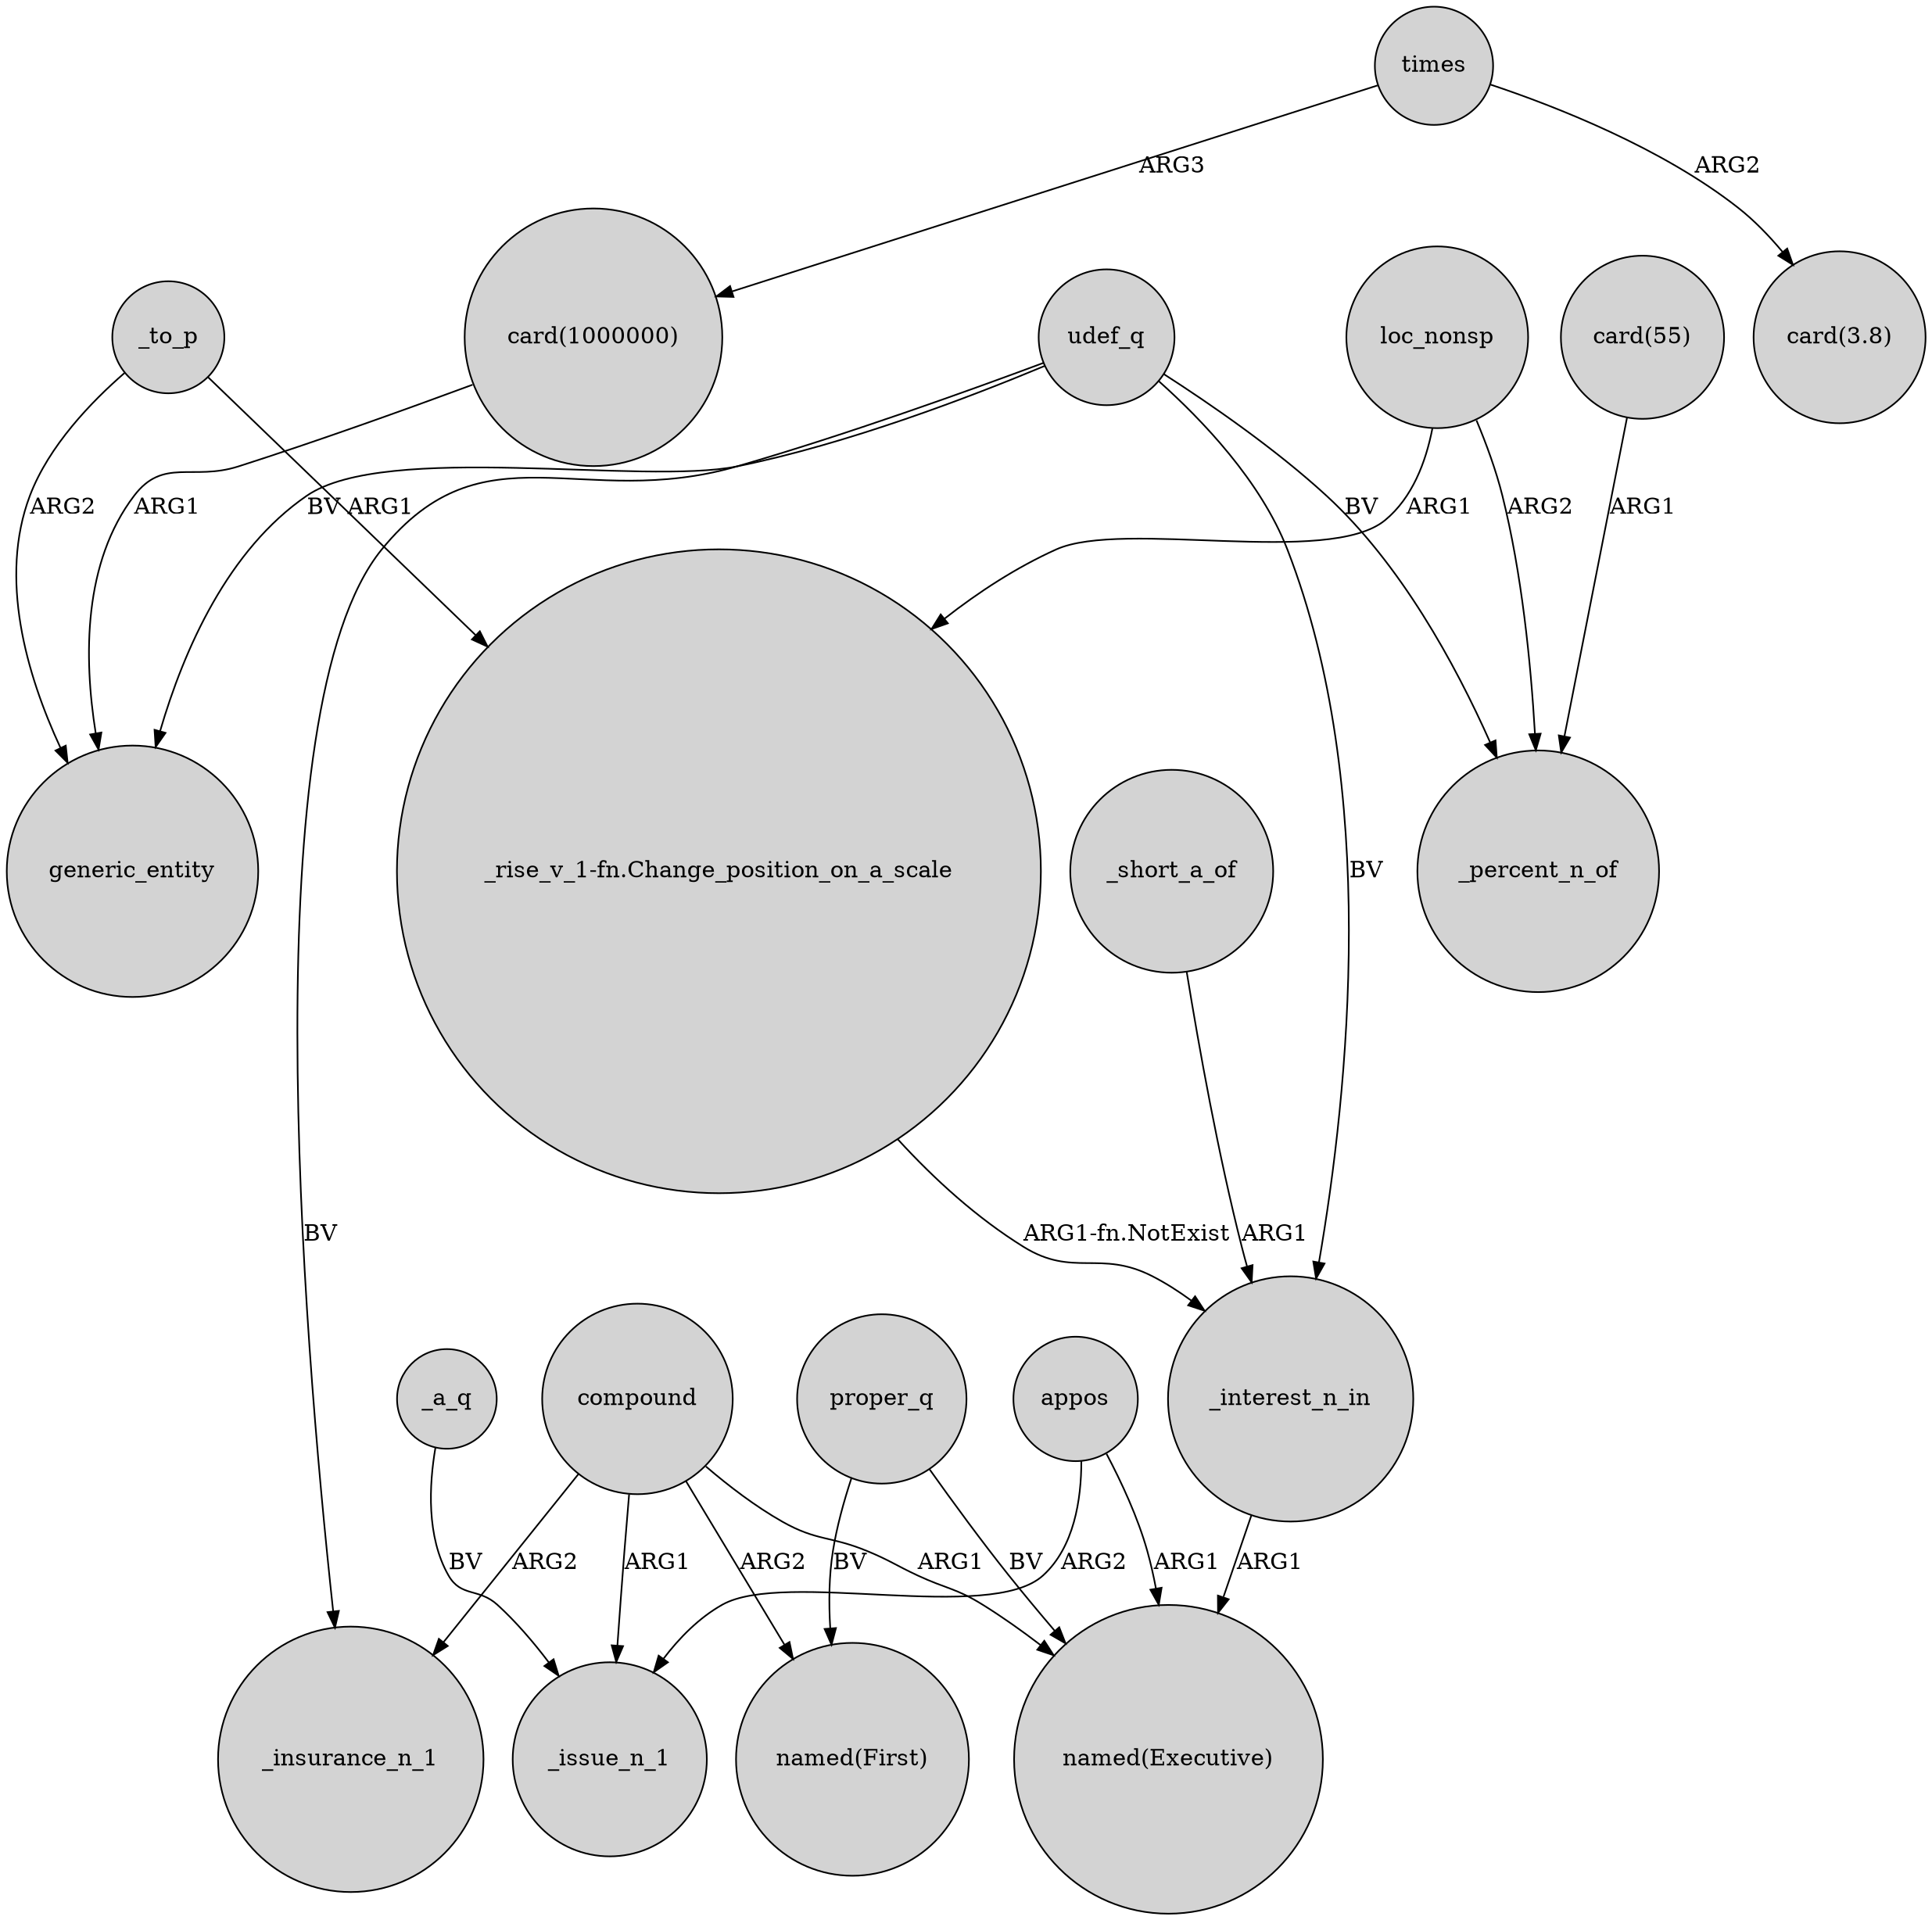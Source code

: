 digraph {
	node [shape=circle style=filled]
	"card(1000000)" -> generic_entity [label=ARG1]
	udef_q -> generic_entity [label=BV]
	compound -> _insurance_n_1 [label=ARG2]
	"card(55)" -> _percent_n_of [label=ARG1]
	"_rise_v_1-fn.Change_position_on_a_scale" -> _interest_n_in [label="ARG1-fn.NotExist"]
	udef_q -> _insurance_n_1 [label=BV]
	_a_q -> _issue_n_1 [label=BV]
	proper_q -> "named(First)" [label=BV]
	compound -> "named(First)" [label=ARG2]
	udef_q -> _interest_n_in [label=BV]
	_to_p -> generic_entity [label=ARG2]
	_interest_n_in -> "named(Executive)" [label=ARG1]
	times -> "card(1000000)" [label=ARG3]
	loc_nonsp -> _percent_n_of [label=ARG2]
	loc_nonsp -> "_rise_v_1-fn.Change_position_on_a_scale" [label=ARG1]
	compound -> _issue_n_1 [label=ARG1]
	proper_q -> "named(Executive)" [label=BV]
	udef_q -> _percent_n_of [label=BV]
	compound -> "named(Executive)" [label=ARG1]
	times -> "card(3.8)" [label=ARG2]
	_to_p -> "_rise_v_1-fn.Change_position_on_a_scale" [label=ARG1]
	_short_a_of -> _interest_n_in [label=ARG1]
	appos -> "named(Executive)" [label=ARG1]
	appos -> _issue_n_1 [label=ARG2]
}
